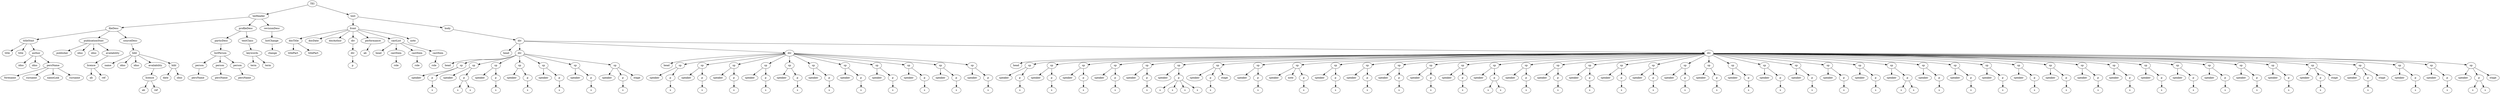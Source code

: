 digraph Tree {
	"t0" [label = "TEI"];
	"t1" [label = "teiHeader"];
	"t2" [label = "fileDesc"];
	"t3" [label = "titleStmt"];
	"t4" [label = "title"];
	"t5" [label = "title"];
	"t6" [label = "author"];
	"t7" [label = "idno"];
	"t8" [label = "idno"];
	"t9" [label = "persName"];
	"t10" [label = "forename"];
	"t11" [label = "surname"];
	"t12" [label = "nameLink"];
	"t13" [label = "surname"];
	"t14" [label = "publicationStmt"];
	"t15" [label = "publisher"];
	"t16" [label = "idno"];
	"t17" [label = "idno"];
	"t18" [label = "availability"];
	"t19" [label = "licence"];
	"t20" [label = "ab"];
	"t21" [label = "ref"];
	"t22" [label = "sourceDesc"];
	"t23" [label = "bibl"];
	"t24" [label = "name"];
	"t25" [label = "idno"];
	"t26" [label = "idno"];
	"t27" [label = "availability"];
	"t28" [label = "licence"];
	"t29" [label = "ab"];
	"t30" [label = "ref"];
	"t31" [label = "bibl"];
	"t32" [label = "date"];
	"t33" [label = "idno"];
	"t34" [label = "profileDesc"];
	"t35" [label = "particDesc"];
	"t36" [label = "listPerson"];
	"t37" [label = "person"];
	"t38" [label = "persName"];
	"t39" [label = "person"];
	"t40" [label = "persName"];
	"t41" [label = "person"];
	"t42" [label = "persName"];
	"t43" [label = "textClass"];
	"t44" [label = "keywords"];
	"t45" [label = "term"];
	"t46" [label = "term"];
	"t47" [label = "revisionDesc"];
	"t48" [label = "listChange"];
	"t49" [label = "change"];
	"t50" [label = "text"];
	"t51" [label = "front"];
	"t52" [label = "docTitle"];
	"t53" [label = "titlePart"];
	"t54" [label = "titlePart"];
	"t55" [label = "docDate"];
	"t56" [label = "docAuthor"];
	"t57" [label = "div"];
	"t58" [label = "div"];
	"t59" [label = "p"];
	"t60" [label = "performance"];
	"t61" [label = "ab"];
	"t62" [label = "castList"];
	"t63" [label = "head"];
	"t64" [label = "castItem"];
	"t65" [label = "role"];
	"t66" [label = "castItem"];
	"t67" [label = "role"];
	"t68" [label = "castItem"];
	"t69" [label = "role"];
	"t70" [label = "note"];
	"t71" [label = "body"];
	"t72" [label = "div"];
	"t73" [label = "head"];
	"t74" [label = "div"];
	"t75" [label = "head"];
	"t76" [label = "sp"];
	"t77" [label = "speaker"];
	"t78" [label = "p"];
	"t79" [label = "s"];
	"t80" [label = "sp"];
	"t81" [label = "speaker"];
	"t82" [label = "p"];
	"t83" [label = "s"];
	"t84" [label = "s"];
	"t85" [label = "sp"];
	"t86" [label = "speaker"];
	"t87" [label = "p"];
	"t88" [label = "s"];
	"t89" [label = "sp"];
	"t90" [label = "speaker"];
	"t91" [label = "p"];
	"t92" [label = "s"];
	"t93" [label = "sp"];
	"t94" [label = "speaker"];
	"t95" [label = "p"];
	"t96" [label = "s"];
	"t97" [label = "sp"];
	"t98" [label = "speaker"];
	"t99" [label = "p"];
	"t100" [label = "s"];
	"t101" [label = "sp"];
	"t102" [label = "speaker"];
	"t103" [label = "p"];
	"t104" [label = "s"];
	"t105" [label = "stage"];
	"t106" [label = "div"];
	"t107" [label = "head"];
	"t108" [label = "sp"];
	"t109" [label = "speaker"];
	"t110" [label = "p"];
	"t111" [label = "s"];
	"t112" [label = "sp"];
	"t113" [label = "speaker"];
	"t114" [label = "p"];
	"t115" [label = "s"];
	"t116" [label = "sp"];
	"t117" [label = "speaker"];
	"t118" [label = "p"];
	"t119" [label = "s"];
	"t120" [label = "sp"];
	"t121" [label = "speaker"];
	"t122" [label = "p"];
	"t123" [label = "s"];
	"t124" [label = "sp"];
	"t125" [label = "speaker"];
	"t126" [label = "p"];
	"t127" [label = "s"];
	"t128" [label = "sp"];
	"t129" [label = "speaker"];
	"t130" [label = "p"];
	"t131" [label = "s"];
	"t132" [label = "sp"];
	"t133" [label = "speaker"];
	"t134" [label = "p"];
	"t135" [label = "s"];
	"t136" [label = "sp"];
	"t137" [label = "speaker"];
	"t138" [label = "p"];
	"t139" [label = "s"];
	"t140" [label = "sp"];
	"t141" [label = "speaker"];
	"t142" [label = "p"];
	"t143" [label = "s"];
	"t144" [label = "sp"];
	"t145" [label = "speaker"];
	"t146" [label = "p"];
	"t147" [label = "s"];
	"t148" [label = "sp"];
	"t149" [label = "speaker"];
	"t150" [label = "p"];
	"t151" [label = "s"];
	"t152" [label = "div"];
	"t153" [label = "head"];
	"t154" [label = "sp"];
	"t155" [label = "speaker"];
	"t156" [label = "p"];
	"t157" [label = "s"];
	"t158" [label = "sp"];
	"t159" [label = "speaker"];
	"t160" [label = "p"];
	"t161" [label = "s"];
	"t162" [label = "sp"];
	"t163" [label = "speaker"];
	"t164" [label = "p"];
	"t165" [label = "s"];
	"t166" [label = "sp"];
	"t167" [label = "speaker"];
	"t168" [label = "p"];
	"t169" [label = "s"];
	"t170" [label = "sp"];
	"t171" [label = "speaker"];
	"t172" [label = "p"];
	"t173" [label = "s"];
	"t174" [label = "sp"];
	"t175" [label = "speaker"];
	"t176" [label = "p"];
	"t177" [label = "s"];
	"t178" [label = "s"];
	"t179" [label = "s"];
	"t180" [label = "s"];
	"t181" [label = "sp"];
	"t182" [label = "speaker"];
	"t183" [label = "p"];
	"t184" [label = "s"];
	"t185" [label = "stage"];
	"t186" [label = "sp"];
	"t187" [label = "speaker"];
	"t188" [label = "p"];
	"t189" [label = "s"];
	"t190" [label = "sp"];
	"t191" [label = "speaker"];
	"t192" [label = "note"];
	"t193" [label = "p"];
	"t194" [label = "s"];
	"t195" [label = "sp"];
	"t196" [label = "speaker"];
	"t197" [label = "p"];
	"t198" [label = "s"];
	"t199" [label = "sp"];
	"t200" [label = "speaker"];
	"t201" [label = "p"];
	"t202" [label = "s"];
	"t203" [label = "sp"];
	"t204" [label = "speaker"];
	"t205" [label = "p"];
	"t206" [label = "s"];
	"t207" [label = "sp"];
	"t208" [label = "speaker"];
	"t209" [label = "p"];
	"t210" [label = "s"];
	"t211" [label = "sp"];
	"t212" [label = "speaker"];
	"t213" [label = "p"];
	"t214" [label = "s"];
	"t215" [label = "sp"];
	"t216" [label = "speaker"];
	"t217" [label = "p"];
	"t218" [label = "s"];
	"t219" [label = "s"];
	"t220" [label = "sp"];
	"t221" [label = "speaker"];
	"t222" [label = "p"];
	"t223" [label = "s"];
	"t224" [label = "sp"];
	"t225" [label = "speaker"];
	"t226" [label = "p"];
	"t227" [label = "s"];
	"t228" [label = "sp"];
	"t229" [label = "speaker"];
	"t230" [label = "p"];
	"t231" [label = "s"];
	"t232" [label = "sp"];
	"t233" [label = "speaker"];
	"t234" [label = "p"];
	"t235" [label = "s"];
	"t236" [label = "sp"];
	"t237" [label = "speaker"];
	"t238" [label = "p"];
	"t239" [label = "s"];
	"t240" [label = "sp"];
	"t241" [label = "speaker"];
	"t242" [label = "p"];
	"t243" [label = "s"];
	"t244" [label = "sp"];
	"t245" [label = "speaker"];
	"t246" [label = "p"];
	"t247" [label = "s"];
	"t248" [label = "sp"];
	"t249" [label = "speaker"];
	"t250" [label = "p"];
	"t251" [label = "s"];
	"t252" [label = "sp"];
	"t253" [label = "speaker"];
	"t254" [label = "p"];
	"t255" [label = "s"];
	"t256" [label = "sp"];
	"t257" [label = "speaker"];
	"t258" [label = "p"];
	"t259" [label = "s"];
	"t260" [label = "sp"];
	"t261" [label = "speaker"];
	"t262" [label = "p"];
	"t263" [label = "s"];
	"t264" [label = "sp"];
	"t265" [label = "speaker"];
	"t266" [label = "p"];
	"t267" [label = "s"];
	"t268" [label = "sp"];
	"t269" [label = "speaker"];
	"t270" [label = "p"];
	"t271" [label = "s"];
	"t272" [label = "s"];
	"t273" [label = "sp"];
	"t274" [label = "speaker"];
	"t275" [label = "p"];
	"t276" [label = "s"];
	"t277" [label = "sp"];
	"t278" [label = "speaker"];
	"t279" [label = "p"];
	"t280" [label = "s"];
	"t281" [label = "sp"];
	"t282" [label = "speaker"];
	"t283" [label = "p"];
	"t284" [label = "s"];
	"t285" [label = "sp"];
	"t286" [label = "speaker"];
	"t287" [label = "p"];
	"t288" [label = "s"];
	"t289" [label = "sp"];
	"t290" [label = "speaker"];
	"t291" [label = "p"];
	"t292" [label = "s"];
	"t293" [label = "sp"];
	"t294" [label = "speaker"];
	"t295" [label = "p"];
	"t296" [label = "s"];
	"t297" [label = "sp"];
	"t298" [label = "speaker"];
	"t299" [label = "p"];
	"t300" [label = "s"];
	"t301" [label = "sp"];
	"t302" [label = "speaker"];
	"t303" [label = "p"];
	"t304" [label = "s"];
	"t305" [label = "sp"];
	"t306" [label = "speaker"];
	"t307" [label = "p"];
	"t308" [label = "s"];
	"t309" [label = "sp"];
	"t310" [label = "speaker"];
	"t311" [label = "p"];
	"t312" [label = "s"];
	"t313" [label = "sp"];
	"t314" [label = "speaker"];
	"t315" [label = "p"];
	"t316" [label = "s"];
	"t317" [label = "sp"];
	"t318" [label = "speaker"];
	"t319" [label = "p"];
	"t320" [label = "s"];
	"t321" [label = "sp"];
	"t322" [label = "speaker"];
	"t323" [label = "p"];
	"t324" [label = "s"];
	"t325" [label = "stage"];
	"t326" [label = "sp"];
	"t327" [label = "speaker"];
	"t328" [label = "p"];
	"t329" [label = "s"];
	"t330" [label = "stage"];
	"t331" [label = "sp"];
	"t332" [label = "speaker"];
	"t333" [label = "p"];
	"t334" [label = "s"];
	"t335" [label = "sp"];
	"t336" [label = "speaker"];
	"t337" [label = "p"];
	"t338" [label = "s"];
	"t339" [label = "sp"];
	"t340" [label = "speaker"];
	"t341" [label = "p"];
	"t342" [label = "s"];
	"t343" [label = "s"];
	"t344" [label = "stage"];
	"t0" -> "t1";
	"t1" -> "t2";
	"t2" -> "t3";
	"t3" -> "t4";
	"t3" -> "t5";
	"t3" -> "t6";
	"t6" -> "t7";
	"t6" -> "t8";
	"t6" -> "t9";
	"t9" -> "t10";
	"t9" -> "t11";
	"t9" -> "t12";
	"t9" -> "t13";
	"t2" -> "t14";
	"t14" -> "t15";
	"t14" -> "t16";
	"t14" -> "t17";
	"t14" -> "t18";
	"t18" -> "t19";
	"t19" -> "t20";
	"t19" -> "t21";
	"t2" -> "t22";
	"t22" -> "t23";
	"t23" -> "t24";
	"t23" -> "t25";
	"t23" -> "t26";
	"t23" -> "t27";
	"t27" -> "t28";
	"t28" -> "t29";
	"t28" -> "t30";
	"t23" -> "t31";
	"t31" -> "t32";
	"t31" -> "t33";
	"t1" -> "t34";
	"t34" -> "t35";
	"t35" -> "t36";
	"t36" -> "t37";
	"t37" -> "t38";
	"t36" -> "t39";
	"t39" -> "t40";
	"t36" -> "t41";
	"t41" -> "t42";
	"t34" -> "t43";
	"t43" -> "t44";
	"t44" -> "t45";
	"t44" -> "t46";
	"t1" -> "t47";
	"t47" -> "t48";
	"t48" -> "t49";
	"t0" -> "t50";
	"t50" -> "t51";
	"t51" -> "t52";
	"t52" -> "t53";
	"t52" -> "t54";
	"t51" -> "t55";
	"t51" -> "t56";
	"t51" -> "t57";
	"t57" -> "t58";
	"t58" -> "t59";
	"t51" -> "t60";
	"t60" -> "t61";
	"t51" -> "t62";
	"t62" -> "t63";
	"t62" -> "t64";
	"t64" -> "t65";
	"t62" -> "t66";
	"t66" -> "t67";
	"t62" -> "t68";
	"t68" -> "t69";
	"t51" -> "t70";
	"t50" -> "t71";
	"t71" -> "t72";
	"t72" -> "t73";
	"t72" -> "t74";
	"t74" -> "t75";
	"t74" -> "t76";
	"t76" -> "t77";
	"t76" -> "t78";
	"t78" -> "t79";
	"t74" -> "t80";
	"t80" -> "t81";
	"t80" -> "t82";
	"t82" -> "t83";
	"t82" -> "t84";
	"t74" -> "t85";
	"t85" -> "t86";
	"t85" -> "t87";
	"t87" -> "t88";
	"t74" -> "t89";
	"t89" -> "t90";
	"t89" -> "t91";
	"t91" -> "t92";
	"t74" -> "t93";
	"t93" -> "t94";
	"t93" -> "t95";
	"t95" -> "t96";
	"t74" -> "t97";
	"t97" -> "t98";
	"t97" -> "t99";
	"t99" -> "t100";
	"t74" -> "t101";
	"t101" -> "t102";
	"t101" -> "t103";
	"t103" -> "t104";
	"t101" -> "t105";
	"t72" -> "t106";
	"t106" -> "t107";
	"t106" -> "t108";
	"t108" -> "t109";
	"t108" -> "t110";
	"t110" -> "t111";
	"t106" -> "t112";
	"t112" -> "t113";
	"t112" -> "t114";
	"t114" -> "t115";
	"t106" -> "t116";
	"t116" -> "t117";
	"t116" -> "t118";
	"t118" -> "t119";
	"t106" -> "t120";
	"t120" -> "t121";
	"t120" -> "t122";
	"t122" -> "t123";
	"t106" -> "t124";
	"t124" -> "t125";
	"t124" -> "t126";
	"t126" -> "t127";
	"t106" -> "t128";
	"t128" -> "t129";
	"t128" -> "t130";
	"t130" -> "t131";
	"t106" -> "t132";
	"t132" -> "t133";
	"t132" -> "t134";
	"t134" -> "t135";
	"t106" -> "t136";
	"t136" -> "t137";
	"t136" -> "t138";
	"t138" -> "t139";
	"t106" -> "t140";
	"t140" -> "t141";
	"t140" -> "t142";
	"t142" -> "t143";
	"t106" -> "t144";
	"t144" -> "t145";
	"t144" -> "t146";
	"t146" -> "t147";
	"t106" -> "t148";
	"t148" -> "t149";
	"t148" -> "t150";
	"t150" -> "t151";
	"t72" -> "t152";
	"t152" -> "t153";
	"t152" -> "t154";
	"t154" -> "t155";
	"t154" -> "t156";
	"t156" -> "t157";
	"t152" -> "t158";
	"t158" -> "t159";
	"t158" -> "t160";
	"t160" -> "t161";
	"t152" -> "t162";
	"t162" -> "t163";
	"t162" -> "t164";
	"t164" -> "t165";
	"t152" -> "t166";
	"t166" -> "t167";
	"t166" -> "t168";
	"t168" -> "t169";
	"t152" -> "t170";
	"t170" -> "t171";
	"t170" -> "t172";
	"t172" -> "t173";
	"t152" -> "t174";
	"t174" -> "t175";
	"t174" -> "t176";
	"t176" -> "t177";
	"t176" -> "t178";
	"t176" -> "t179";
	"t176" -> "t180";
	"t152" -> "t181";
	"t181" -> "t182";
	"t181" -> "t183";
	"t183" -> "t184";
	"t181" -> "t185";
	"t152" -> "t186";
	"t186" -> "t187";
	"t186" -> "t188";
	"t188" -> "t189";
	"t152" -> "t190";
	"t190" -> "t191";
	"t190" -> "t192";
	"t190" -> "t193";
	"t193" -> "t194";
	"t152" -> "t195";
	"t195" -> "t196";
	"t195" -> "t197";
	"t197" -> "t198";
	"t152" -> "t199";
	"t199" -> "t200";
	"t199" -> "t201";
	"t201" -> "t202";
	"t152" -> "t203";
	"t203" -> "t204";
	"t203" -> "t205";
	"t205" -> "t206";
	"t152" -> "t207";
	"t207" -> "t208";
	"t207" -> "t209";
	"t209" -> "t210";
	"t152" -> "t211";
	"t211" -> "t212";
	"t211" -> "t213";
	"t213" -> "t214";
	"t152" -> "t215";
	"t215" -> "t216";
	"t215" -> "t217";
	"t217" -> "t218";
	"t217" -> "t219";
	"t152" -> "t220";
	"t220" -> "t221";
	"t220" -> "t222";
	"t222" -> "t223";
	"t152" -> "t224";
	"t224" -> "t225";
	"t224" -> "t226";
	"t226" -> "t227";
	"t152" -> "t228";
	"t228" -> "t229";
	"t228" -> "t230";
	"t230" -> "t231";
	"t152" -> "t232";
	"t232" -> "t233";
	"t232" -> "t234";
	"t234" -> "t235";
	"t152" -> "t236";
	"t236" -> "t237";
	"t236" -> "t238";
	"t238" -> "t239";
	"t152" -> "t240";
	"t240" -> "t241";
	"t240" -> "t242";
	"t242" -> "t243";
	"t152" -> "t244";
	"t244" -> "t245";
	"t244" -> "t246";
	"t246" -> "t247";
	"t152" -> "t248";
	"t248" -> "t249";
	"t248" -> "t250";
	"t250" -> "t251";
	"t152" -> "t252";
	"t252" -> "t253";
	"t252" -> "t254";
	"t254" -> "t255";
	"t152" -> "t256";
	"t256" -> "t257";
	"t256" -> "t258";
	"t258" -> "t259";
	"t152" -> "t260";
	"t260" -> "t261";
	"t260" -> "t262";
	"t262" -> "t263";
	"t152" -> "t264";
	"t264" -> "t265";
	"t264" -> "t266";
	"t266" -> "t267";
	"t152" -> "t268";
	"t268" -> "t269";
	"t268" -> "t270";
	"t270" -> "t271";
	"t270" -> "t272";
	"t152" -> "t273";
	"t273" -> "t274";
	"t273" -> "t275";
	"t275" -> "t276";
	"t152" -> "t277";
	"t277" -> "t278";
	"t277" -> "t279";
	"t279" -> "t280";
	"t152" -> "t281";
	"t281" -> "t282";
	"t281" -> "t283";
	"t283" -> "t284";
	"t152" -> "t285";
	"t285" -> "t286";
	"t285" -> "t287";
	"t287" -> "t288";
	"t152" -> "t289";
	"t289" -> "t290";
	"t289" -> "t291";
	"t291" -> "t292";
	"t152" -> "t293";
	"t293" -> "t294";
	"t293" -> "t295";
	"t295" -> "t296";
	"t152" -> "t297";
	"t297" -> "t298";
	"t297" -> "t299";
	"t299" -> "t300";
	"t152" -> "t301";
	"t301" -> "t302";
	"t301" -> "t303";
	"t303" -> "t304";
	"t152" -> "t305";
	"t305" -> "t306";
	"t305" -> "t307";
	"t307" -> "t308";
	"t152" -> "t309";
	"t309" -> "t310";
	"t309" -> "t311";
	"t311" -> "t312";
	"t152" -> "t313";
	"t313" -> "t314";
	"t313" -> "t315";
	"t315" -> "t316";
	"t152" -> "t317";
	"t317" -> "t318";
	"t317" -> "t319";
	"t319" -> "t320";
	"t152" -> "t321";
	"t321" -> "t322";
	"t321" -> "t323";
	"t323" -> "t324";
	"t321" -> "t325";
	"t152" -> "t326";
	"t326" -> "t327";
	"t326" -> "t328";
	"t328" -> "t329";
	"t326" -> "t330";
	"t152" -> "t331";
	"t331" -> "t332";
	"t331" -> "t333";
	"t333" -> "t334";
	"t152" -> "t335";
	"t335" -> "t336";
	"t335" -> "t337";
	"t337" -> "t338";
	"t152" -> "t339";
	"t339" -> "t340";
	"t339" -> "t341";
	"t341" -> "t342";
	"t341" -> "t343";
	"t339" -> "t344";
}
